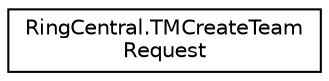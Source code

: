 digraph "Graphical Class Hierarchy"
{
 // LATEX_PDF_SIZE
  edge [fontname="Helvetica",fontsize="10",labelfontname="Helvetica",labelfontsize="10"];
  node [fontname="Helvetica",fontsize="10",shape=record];
  rankdir="LR";
  Node0 [label="RingCentral.TMCreateTeam\lRequest",height=0.2,width=0.4,color="black", fillcolor="white", style="filled",URL="$classRingCentral_1_1TMCreateTeamRequest.html",tooltip=" "];
}
